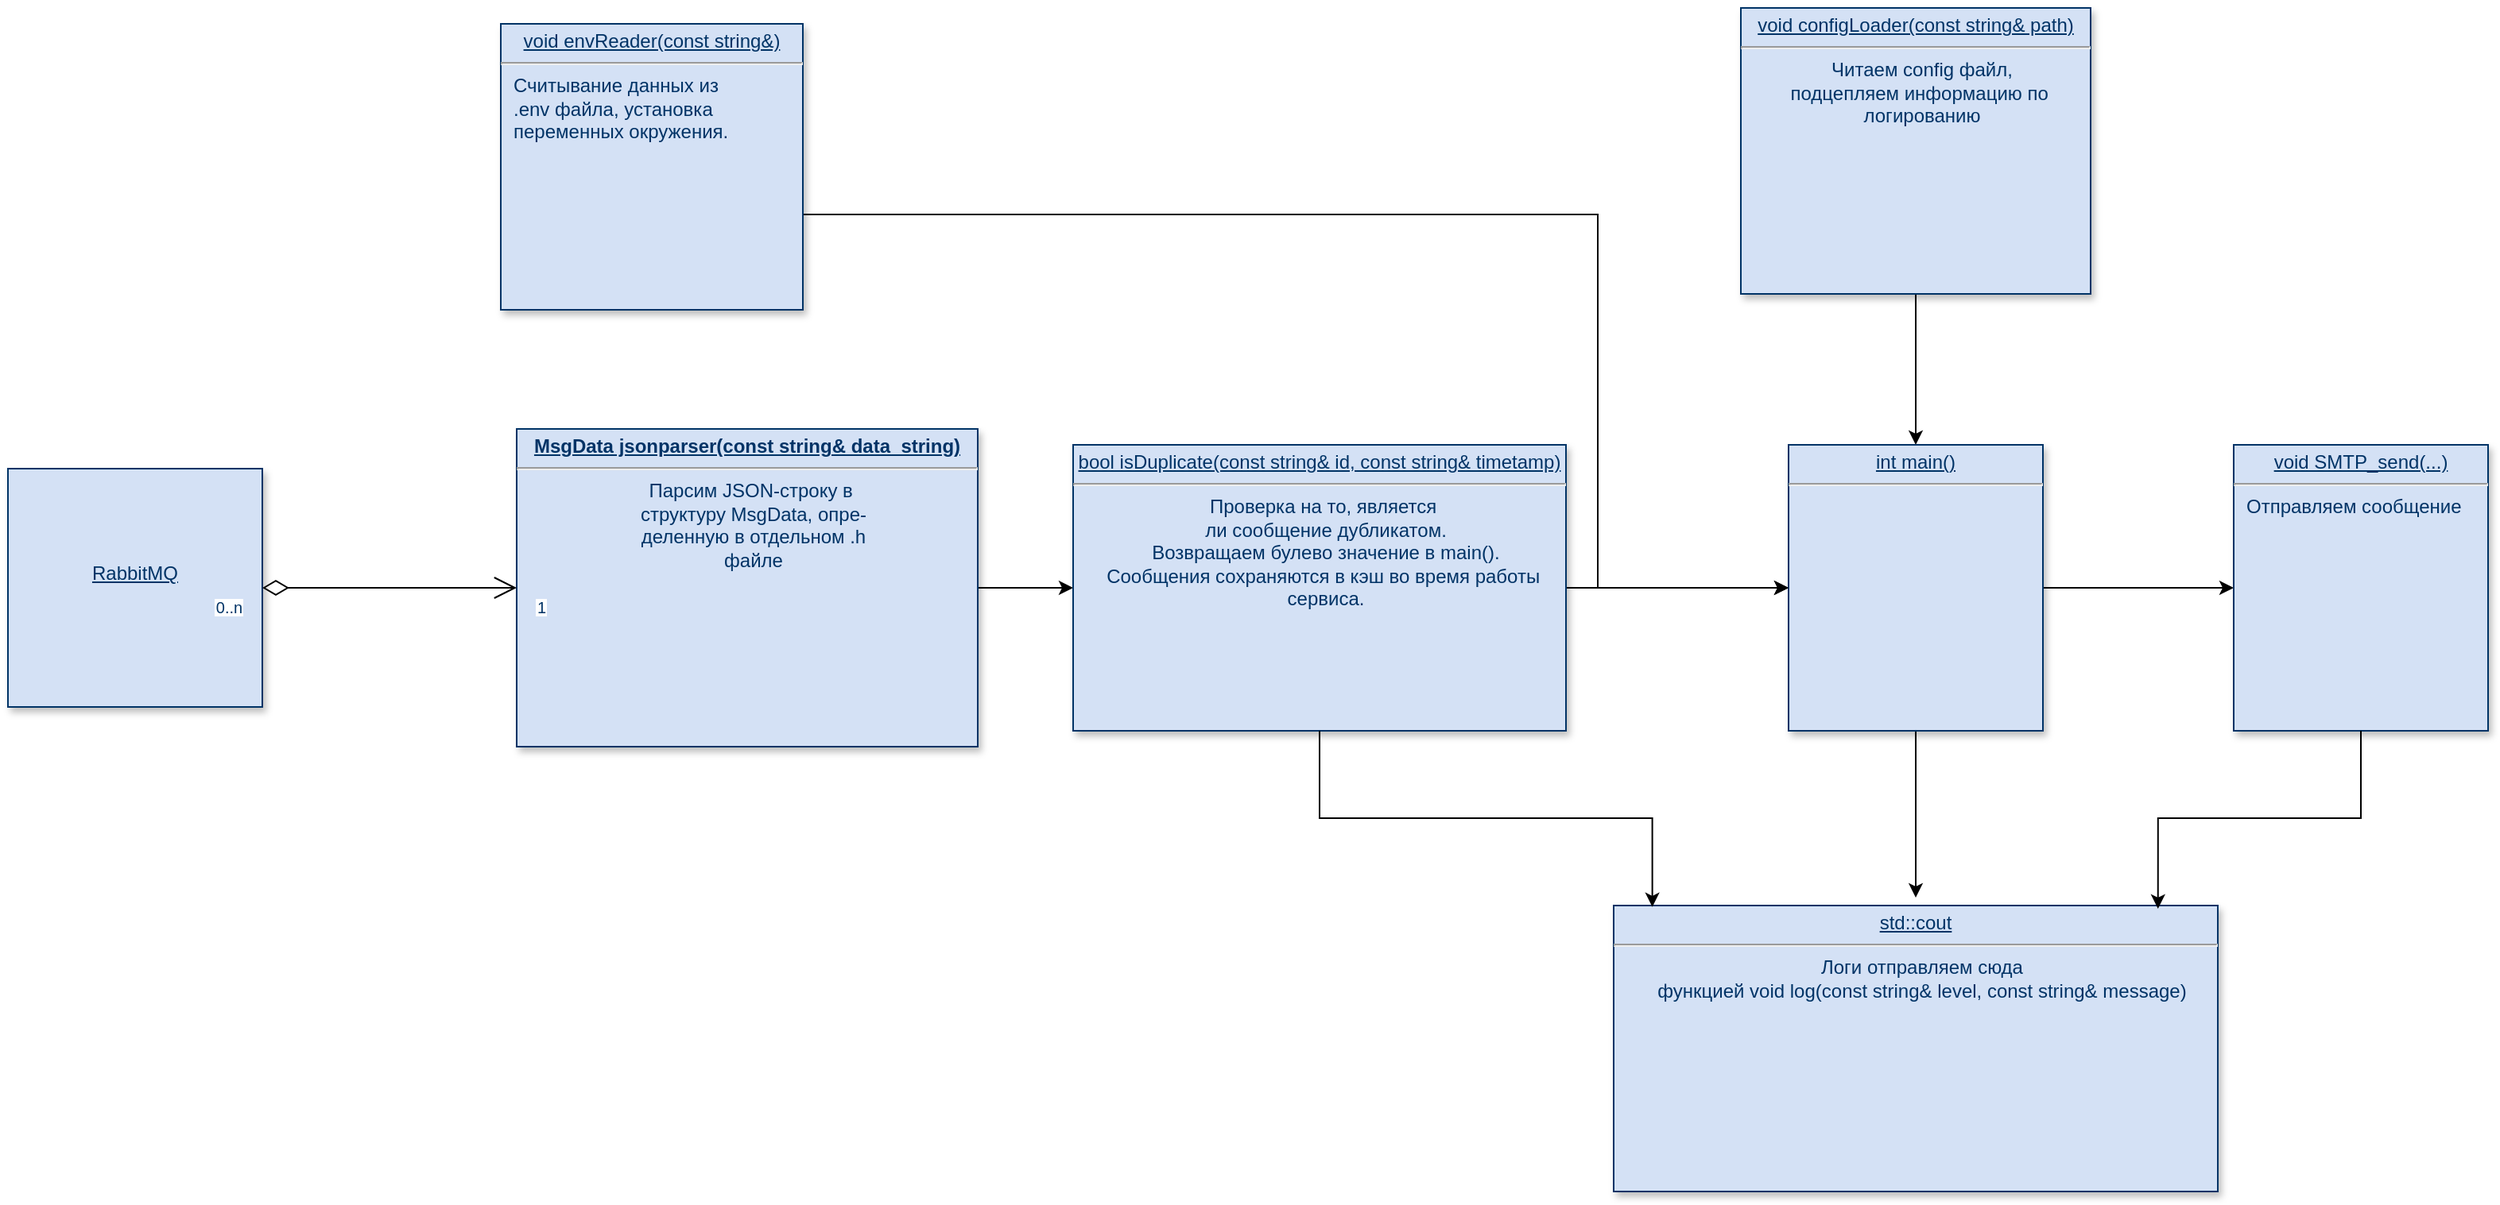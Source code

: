 <mxfile version="26.1.1">
  <diagram name="Page-1" id="efa7a0a1-bf9b-a30e-e6df-94a7791c09e9">
    <mxGraphModel dx="2457" dy="893" grid="1" gridSize="10" guides="1" tooltips="1" connect="1" arrows="1" fold="1" page="1" pageScale="1" pageWidth="826" pageHeight="1169" background="none" math="0" shadow="0">
      <root>
        <mxCell id="0" />
        <mxCell id="1" parent="0" />
        <mxCell id="azdPrCGrZkkaJcoseGKA-101" style="edgeStyle=orthogonalEdgeStyle;rounded=0;orthogonalLoop=1;jettySize=auto;html=1;entryX=0;entryY=0.5;entryDx=0;entryDy=0;exitX=1;exitY=0.367;exitDx=0;exitDy=0;exitPerimeter=0;" edge="1" parent="1" source="22" target="azdPrCGrZkkaJcoseGKA-102">
          <mxGeometry relative="1" as="geometry">
            <mxPoint x="701.92" y="258.0" as="targetPoint" />
            <mxPoint x="490" y="130" as="sourcePoint" />
            <Array as="points">
              <mxPoint x="480" y="150" />
              <mxPoint x="980" y="150" />
              <mxPoint x="980" y="385" />
            </Array>
          </mxGeometry>
        </mxCell>
        <mxCell id="22" value="&lt;p style=&quot;margin: 0px; margin-top: 4px; text-align: center; text-decoration: underline;&quot;&gt;void envReader(const string&amp;amp;)&lt;/p&gt;&lt;hr&gt;&lt;p style=&quot;margin: 0px; margin-left: 8px;&quot;&gt;Считывание данных из&amp;nbsp;&lt;/p&gt;&lt;p style=&quot;margin: 0px; margin-left: 8px;&quot;&gt;.env файла, установка&amp;nbsp;&lt;/p&gt;&lt;p style=&quot;margin: 0px; margin-left: 8px;&quot;&gt;переменных окружения.&lt;/p&gt;" style="verticalAlign=top;align=left;overflow=fill;fontSize=12;fontFamily=Helvetica;html=1;strokeColor=#003366;shadow=1;fillColor=#D4E1F5;fontColor=#003366" parent="1" vertex="1">
          <mxGeometry x="290" y="30" width="190" height="180" as="geometry" />
        </mxCell>
        <mxCell id="24" value="&lt;p style=&quot;margin: 4px 0px 0px; text-decoration: underline;&quot;&gt;&lt;br&gt;&lt;/p&gt;&lt;p style=&quot;margin: 4px 0px 0px; text-decoration: underline;&quot;&gt;&lt;br&gt;&lt;/p&gt;&lt;p style=&quot;margin: 4px 0px 0px; text-decoration: underline;&quot;&gt;&lt;br&gt;&lt;/p&gt;&lt;p style=&quot;margin: 4px 0px 0px; text-decoration: underline;&quot;&gt;RabbitMQ&lt;/p&gt;" style="verticalAlign=top;align=center;overflow=fill;fontSize=12;fontFamily=Helvetica;html=1;strokeColor=#003366;shadow=1;fillColor=#D4E1F5;fontColor=#003366" parent="1" vertex="1">
          <mxGeometry x="-20.0" y="310.0" width="160" height="150" as="geometry" />
        </mxCell>
        <mxCell id="azdPrCGrZkkaJcoseGKA-105" style="edgeStyle=orthogonalEdgeStyle;rounded=0;orthogonalLoop=1;jettySize=auto;html=1;exitX=1;exitY=0.5;exitDx=0;exitDy=0;entryX=0;entryY=0.5;entryDx=0;entryDy=0;" edge="1" parent="1" source="29" target="azdPrCGrZkkaJcoseGKA-104">
          <mxGeometry relative="1" as="geometry" />
        </mxCell>
        <mxCell id="29" value="&lt;p style=&quot;margin: 0px; margin-top: 4px; text-align: center; text-decoration: underline;&quot;&gt;&lt;b&gt;MsgData jsonparser(const string&amp;amp; data_string)&lt;/b&gt;&lt;/p&gt;&lt;hr&gt;&lt;p style=&quot;text-align: center; margin: 0px 0px 0px 8px;&quot;&gt;Парсим JSON-строку в&amp;nbsp;&lt;/p&gt;&lt;p style=&quot;text-align: center; margin: 0px 0px 0px 8px;&quot;&gt;структуру MsgData, опре-&lt;/p&gt;&lt;p style=&quot;text-align: center; margin: 0px 0px 0px 8px;&quot;&gt;деленную в отдельном .h&lt;/p&gt;&lt;p style=&quot;text-align: center; margin: 0px 0px 0px 8px;&quot;&gt;файле&lt;/p&gt;" style="verticalAlign=top;align=left;overflow=fill;fontSize=12;fontFamily=Helvetica;html=1;strokeColor=#003366;shadow=1;fillColor=#D4E1F5;fontColor=#003366" parent="1" vertex="1">
          <mxGeometry x="300" y="285" width="290" height="200" as="geometry" />
        </mxCell>
        <mxCell id="99" value="" style="endArrow=open;endSize=12;startArrow=diamondThin;startSize=14;startFill=0;edgeStyle=orthogonalEdgeStyle" parent="1" source="24" target="29" edge="1">
          <mxGeometry x="369.36" y="360" as="geometry">
            <mxPoint x="529.36" y="360" as="sourcePoint" />
            <mxPoint x="369.36" y="360" as="targetPoint" />
            <Array as="points" />
          </mxGeometry>
        </mxCell>
        <mxCell id="100" value="0..n" style="resizable=0;align=left;verticalAlign=top;labelBackgroundColor=#ffffff;fontSize=10;strokeColor=#003366;shadow=1;fillColor=#D4E1F5;fontColor=#003366" parent="99" connectable="0" vertex="1">
          <mxGeometry x="-1" relative="1" as="geometry">
            <mxPoint x="-31.08" as="offset" />
          </mxGeometry>
        </mxCell>
        <mxCell id="101" value="1" style="resizable=0;align=right;verticalAlign=top;labelBackgroundColor=#ffffff;fontSize=10;strokeColor=#003366;shadow=1;fillColor=#D4E1F5;fontColor=#003366" parent="99" connectable="0" vertex="1">
          <mxGeometry x="1" relative="1" as="geometry">
            <mxPoint x="20.0" y="1.895e-13" as="offset" />
          </mxGeometry>
        </mxCell>
        <mxCell id="azdPrCGrZkkaJcoseGKA-113" style="edgeStyle=orthogonalEdgeStyle;rounded=0;orthogonalLoop=1;jettySize=auto;html=1;exitX=0.5;exitY=1;exitDx=0;exitDy=0;entryX=0.5;entryY=0;entryDx=0;entryDy=0;" edge="1" parent="1" source="5tQPLrEr_7pmEAGz7JeY-122" target="azdPrCGrZkkaJcoseGKA-102">
          <mxGeometry relative="1" as="geometry" />
        </mxCell>
        <mxCell id="5tQPLrEr_7pmEAGz7JeY-122" value="&lt;p style=&quot;margin: 0px; margin-top: 4px; text-align: center; text-decoration: underline;&quot;&gt;void configLoader(const string&amp;amp; path)&lt;/p&gt;&lt;hr&gt;&lt;p style=&quot;text-align: center; margin: 0px 0px 0px 8px;&quot;&gt;Читаем config файл,&lt;/p&gt;&lt;p style=&quot;text-align: center; margin: 0px 0px 0px 8px;&quot;&gt;подцепляем информацию по&amp;nbsp;&lt;/p&gt;&lt;p style=&quot;text-align: center; margin: 0px 0px 0px 8px;&quot;&gt;логированию&lt;/p&gt;" style="verticalAlign=top;align=left;overflow=fill;fontSize=12;fontFamily=Helvetica;html=1;strokeColor=#003366;shadow=1;fillColor=#D4E1F5;fontColor=#003366" parent="1" vertex="1">
          <mxGeometry x="1070" y="20" width="220" height="180" as="geometry" />
        </mxCell>
        <mxCell id="azdPrCGrZkkaJcoseGKA-108" style="edgeStyle=orthogonalEdgeStyle;rounded=0;orthogonalLoop=1;jettySize=auto;html=1;exitX=1;exitY=0.5;exitDx=0;exitDy=0;entryX=0;entryY=0.5;entryDx=0;entryDy=0;" edge="1" parent="1" source="azdPrCGrZkkaJcoseGKA-102" target="azdPrCGrZkkaJcoseGKA-107">
          <mxGeometry relative="1" as="geometry" />
        </mxCell>
        <mxCell id="azdPrCGrZkkaJcoseGKA-111" style="edgeStyle=orthogonalEdgeStyle;rounded=0;orthogonalLoop=1;jettySize=auto;html=1;" edge="1" parent="1" source="azdPrCGrZkkaJcoseGKA-102">
          <mxGeometry relative="1" as="geometry">
            <mxPoint x="1180" y="580" as="targetPoint" />
          </mxGeometry>
        </mxCell>
        <mxCell id="azdPrCGrZkkaJcoseGKA-102" value="&lt;p style=&quot;margin: 0px; margin-top: 4px; text-align: center; text-decoration: underline;&quot;&gt;int main()&lt;/p&gt;&lt;hr&gt;&lt;p style=&quot;margin: 0px; margin-left: 8px;&quot;&gt;&lt;br&gt;&lt;/p&gt;" style="verticalAlign=top;align=left;overflow=fill;fontSize=12;fontFamily=Helvetica;html=1;strokeColor=#003366;shadow=1;fillColor=#D4E1F5;fontColor=#003366" vertex="1" parent="1">
          <mxGeometry x="1100" y="295" width="160.0" height="180" as="geometry" />
        </mxCell>
        <mxCell id="azdPrCGrZkkaJcoseGKA-106" style="rounded=0;orthogonalLoop=1;jettySize=auto;html=1;exitX=1;exitY=0.5;exitDx=0;exitDy=0;entryX=0;entryY=0.5;entryDx=0;entryDy=0;" edge="1" parent="1" source="azdPrCGrZkkaJcoseGKA-104" target="azdPrCGrZkkaJcoseGKA-102">
          <mxGeometry relative="1" as="geometry">
            <mxPoint x="990" y="385" as="targetPoint" />
          </mxGeometry>
        </mxCell>
        <mxCell id="azdPrCGrZkkaJcoseGKA-104" value="&lt;p style=&quot;margin: 0px; margin-top: 4px; text-align: center; text-decoration: underline;&quot;&gt;bool isDuplicate(const string&amp;amp; id, const string&amp;amp; timetamp)&lt;/p&gt;&lt;hr&gt;&lt;p style=&quot;text-align: center; margin: 0px 0px 0px 8px;&quot;&gt;Проверка на то, является&amp;nbsp;&lt;/p&gt;&lt;p style=&quot;text-align: center; margin: 0px 0px 0px 8px;&quot;&gt;ли сообщение дубликатом.&lt;/p&gt;&lt;p style=&quot;text-align: center; margin: 0px 0px 0px 8px;&quot;&gt;Возвращаем булево значение в main().&lt;/p&gt;&lt;p style=&quot;text-align: center; margin: 0px 0px 0px 8px;&quot;&gt;Сообщения сохраняются в кэш во время работы&amp;nbsp;&lt;/p&gt;&lt;p style=&quot;text-align: center; margin: 0px 0px 0px 8px;&quot;&gt;сервиса.&lt;/p&gt;" style="verticalAlign=top;align=left;overflow=fill;fontSize=12;fontFamily=Helvetica;html=1;strokeColor=#003366;shadow=1;fillColor=#D4E1F5;fontColor=#003366" vertex="1" parent="1">
          <mxGeometry x="650" y="295" width="310" height="180" as="geometry" />
        </mxCell>
        <mxCell id="azdPrCGrZkkaJcoseGKA-107" value="&lt;p style=&quot;margin: 0px; margin-top: 4px; text-align: center; text-decoration: underline;&quot;&gt;void SMTP_send(...)&lt;/p&gt;&lt;hr&gt;&lt;p style=&quot;margin: 0px; margin-left: 8px;&quot;&gt;Отправляем сообщение&amp;nbsp;&lt;/p&gt;" style="verticalAlign=top;align=left;overflow=fill;fontSize=12;fontFamily=Helvetica;html=1;strokeColor=#003366;shadow=1;fillColor=#D4E1F5;fontColor=#003366" vertex="1" parent="1">
          <mxGeometry x="1380" y="295" width="160.0" height="180" as="geometry" />
        </mxCell>
        <mxCell id="azdPrCGrZkkaJcoseGKA-109" value="&lt;p style=&quot;margin: 0px; margin-top: 4px; text-align: center; text-decoration: underline;&quot;&gt;std::cout&lt;/p&gt;&lt;hr&gt;&lt;p style=&quot;text-align: center; margin: 0px 0px 0px 8px;&quot;&gt;Логи отправляем сюда&lt;/p&gt;&lt;p style=&quot;text-align: center; margin: 0px 0px 0px 8px;&quot;&gt;функцией void log(const string&amp;amp; level, const string&amp;amp; message)&lt;/p&gt;" style="verticalAlign=top;align=left;overflow=fill;fontSize=12;fontFamily=Helvetica;html=1;strokeColor=#003366;shadow=1;fillColor=#D4E1F5;fontColor=#003366" vertex="1" parent="1">
          <mxGeometry x="990" y="585" width="380" height="180" as="geometry" />
        </mxCell>
        <mxCell id="azdPrCGrZkkaJcoseGKA-110" style="edgeStyle=orthogonalEdgeStyle;rounded=0;orthogonalLoop=1;jettySize=auto;html=1;exitX=0.5;exitY=1;exitDx=0;exitDy=0;entryX=0.064;entryY=0.005;entryDx=0;entryDy=0;entryPerimeter=0;" edge="1" parent="1" source="azdPrCGrZkkaJcoseGKA-104" target="azdPrCGrZkkaJcoseGKA-109">
          <mxGeometry relative="1" as="geometry" />
        </mxCell>
        <mxCell id="azdPrCGrZkkaJcoseGKA-112" style="edgeStyle=orthogonalEdgeStyle;rounded=0;orthogonalLoop=1;jettySize=auto;html=1;exitX=0.5;exitY=1;exitDx=0;exitDy=0;entryX=0.901;entryY=0.011;entryDx=0;entryDy=0;entryPerimeter=0;" edge="1" parent="1" source="azdPrCGrZkkaJcoseGKA-107" target="azdPrCGrZkkaJcoseGKA-109">
          <mxGeometry relative="1" as="geometry" />
        </mxCell>
      </root>
    </mxGraphModel>
  </diagram>
</mxfile>
